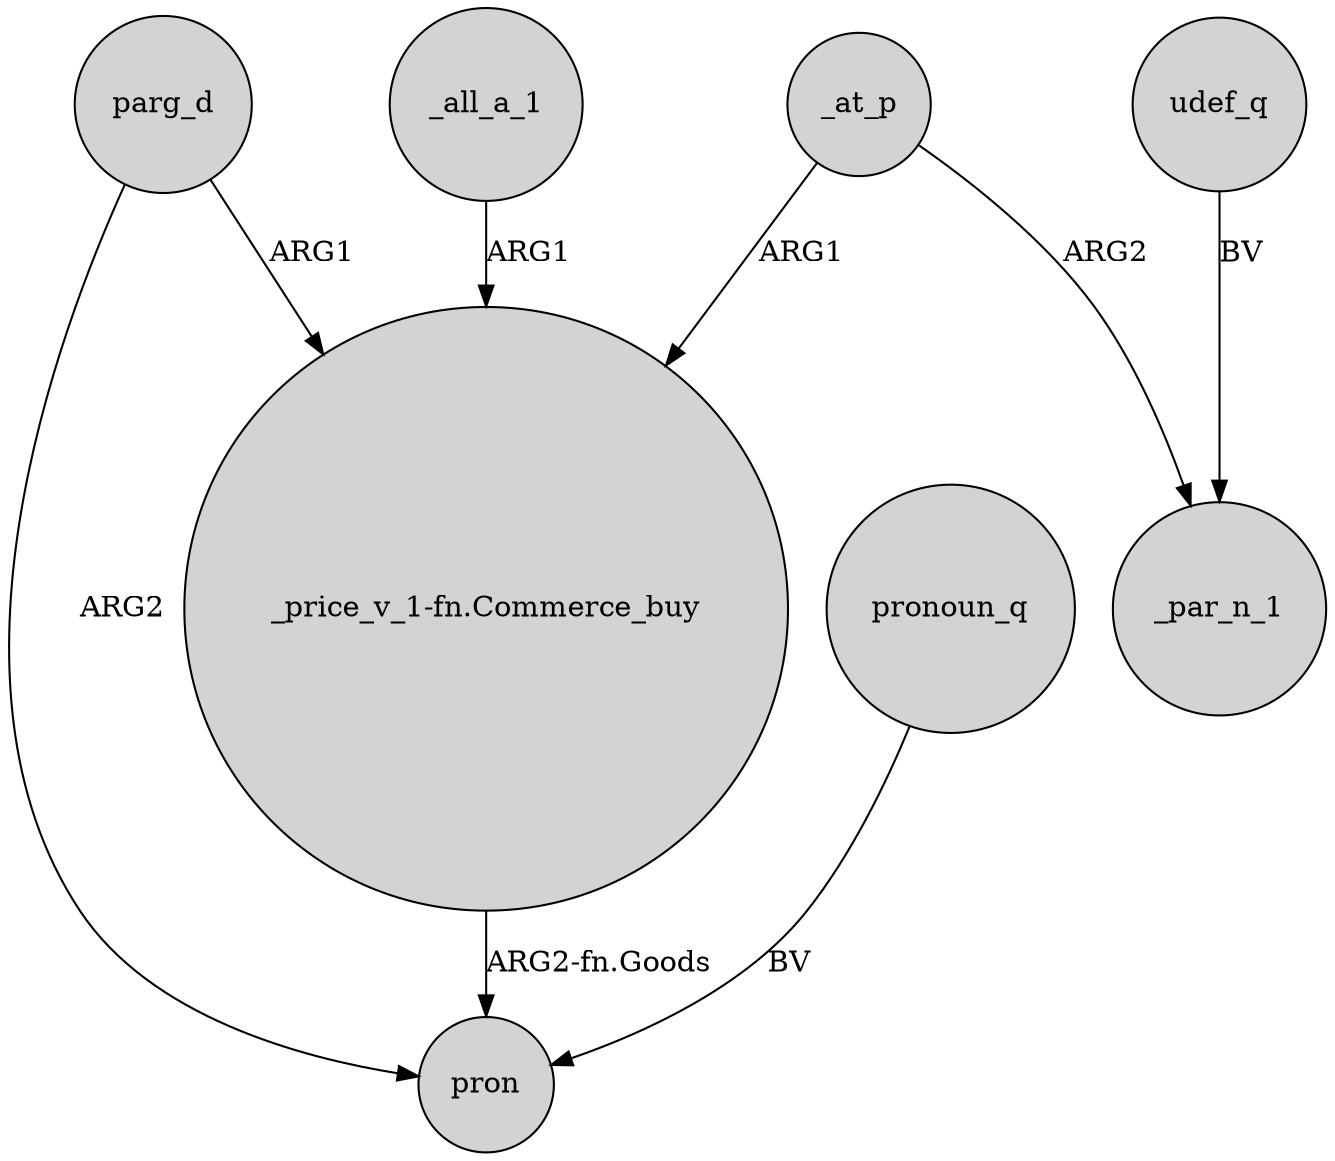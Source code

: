 digraph {
	node [shape=circle style=filled]
	_all_a_1 -> "_price_v_1-fn.Commerce_buy" [label=ARG1]
	_at_p -> _par_n_1 [label=ARG2]
	_at_p -> "_price_v_1-fn.Commerce_buy" [label=ARG1]
	udef_q -> _par_n_1 [label=BV]
	parg_d -> "_price_v_1-fn.Commerce_buy" [label=ARG1]
	"_price_v_1-fn.Commerce_buy" -> pron [label="ARG2-fn.Goods"]
	pronoun_q -> pron [label=BV]
	parg_d -> pron [label=ARG2]
}
